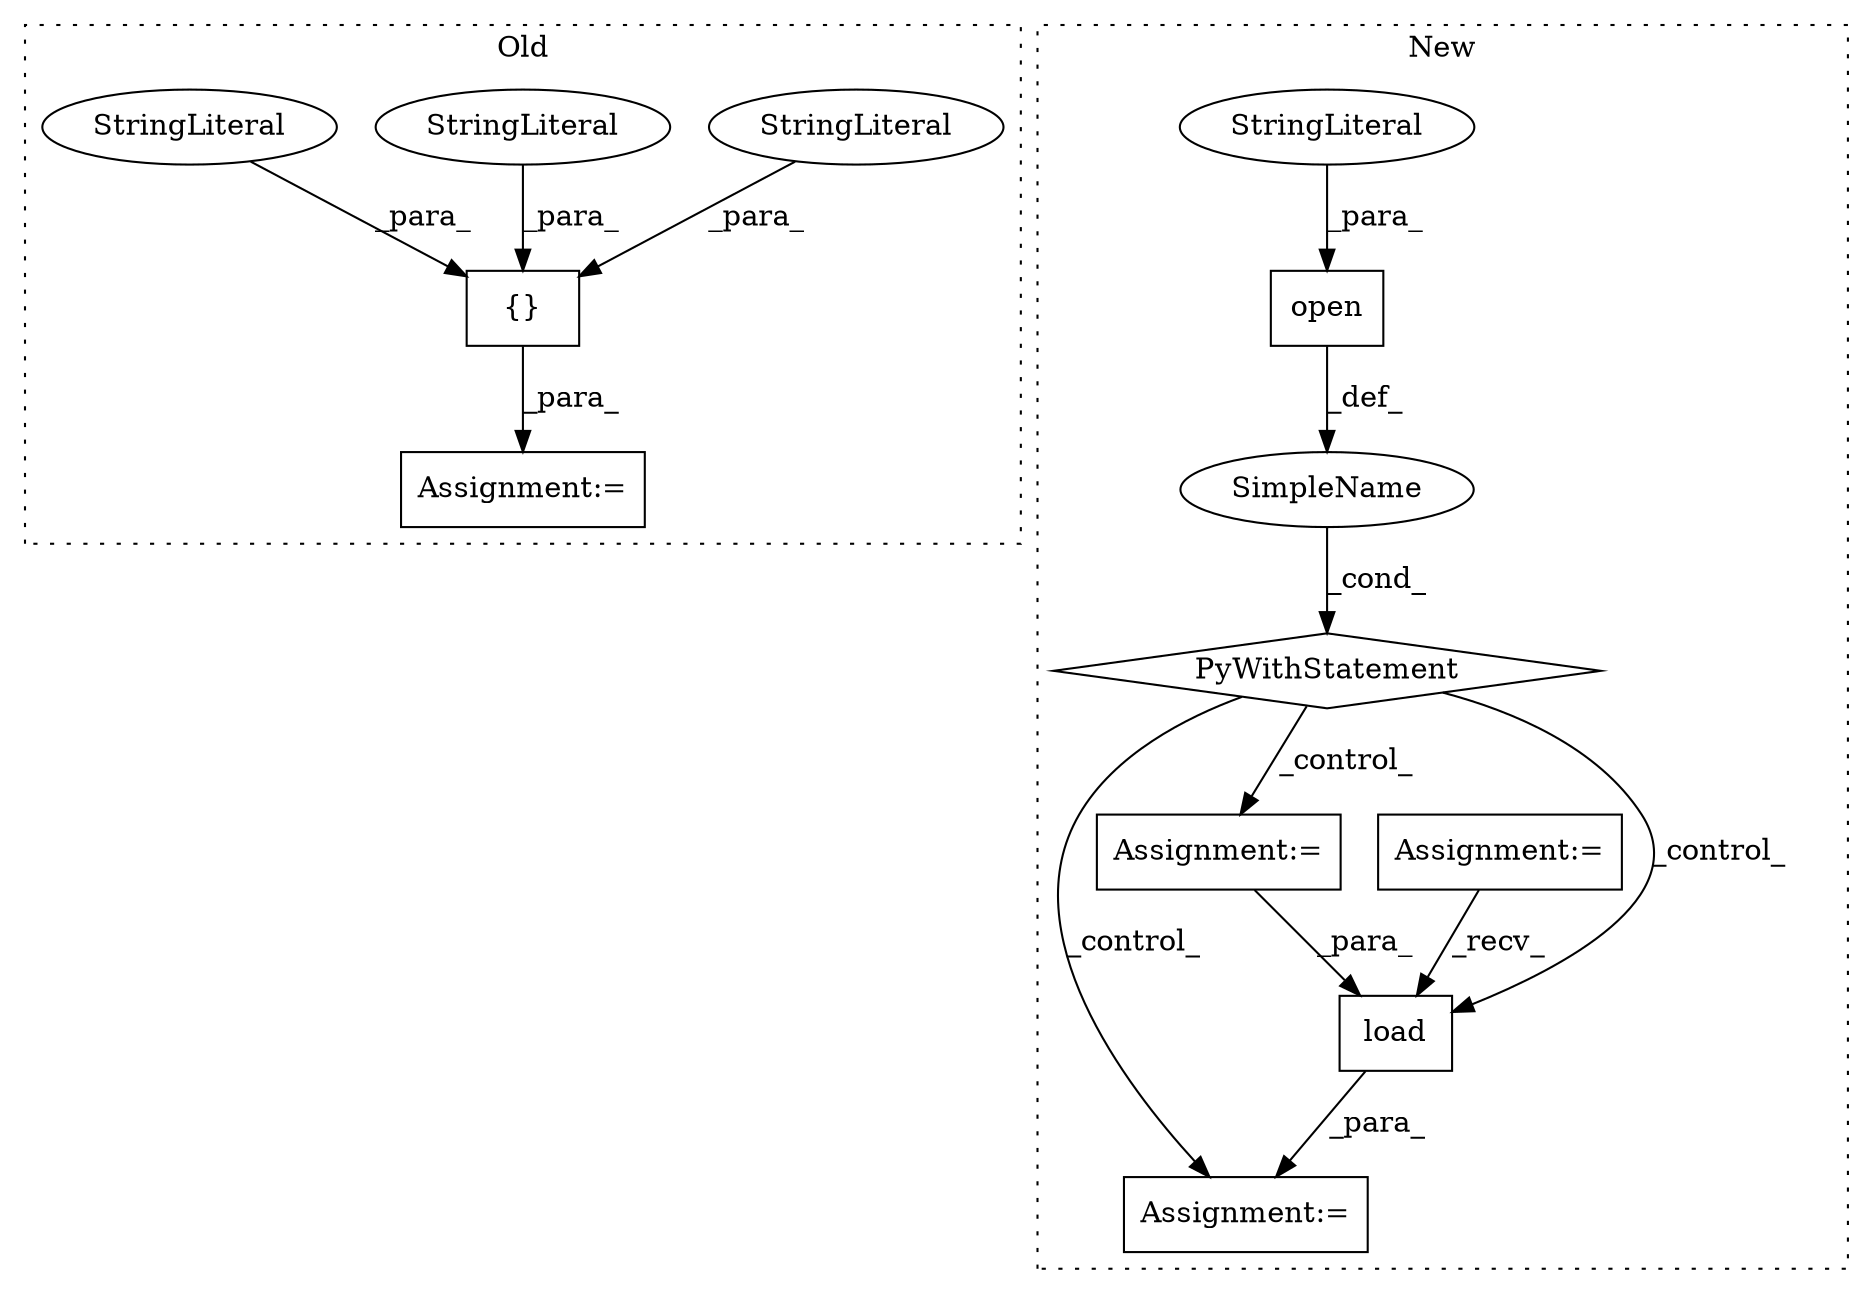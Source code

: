 digraph G {
subgraph cluster0 {
1 [label="{}" a="4" s="15286,15414" l="1,1" shape="box"];
3 [label="Assignment:=" a="7" s="15273" l="1" shape="box"];
6 [label="StringLiteral" a="45" s="15338" l="22" shape="ellipse"];
7 [label="StringLiteral" a="45" s="15386" l="28" shape="ellipse"];
8 [label="StringLiteral" a="45" s="15287" l="6" shape="ellipse"];
label = "Old";
style="dotted";
}
subgraph cluster1 {
2 [label="load" a="32" s="15764,15775" l="5,1" shape="box"];
4 [label="Assignment:=" a="7" s="16049" l="1" shape="box"];
5 [label="Assignment:=" a="7" s="15728" l="6" shape="box"];
9 [label="PyWithStatement" a="104" s="15619,15713" l="10,2" shape="diamond"];
10 [label="SimpleName" a="42" s="" l="" shape="ellipse"];
11 [label="Assignment:=" a="7" s="13019" l="4" shape="box"];
12 [label="open" a="32" s="15629,15712" l="5,1" shape="box"];
13 [label="StringLiteral" a="45" s="15709" l="3" shape="ellipse"];
label = "New";
style="dotted";
}
1 -> 3 [label="_para_"];
2 -> 4 [label="_para_"];
5 -> 2 [label="_para_"];
6 -> 1 [label="_para_"];
7 -> 1 [label="_para_"];
8 -> 1 [label="_para_"];
9 -> 2 [label="_control_"];
9 -> 5 [label="_control_"];
9 -> 4 [label="_control_"];
10 -> 9 [label="_cond_"];
11 -> 2 [label="_recv_"];
12 -> 10 [label="_def_"];
13 -> 12 [label="_para_"];
}